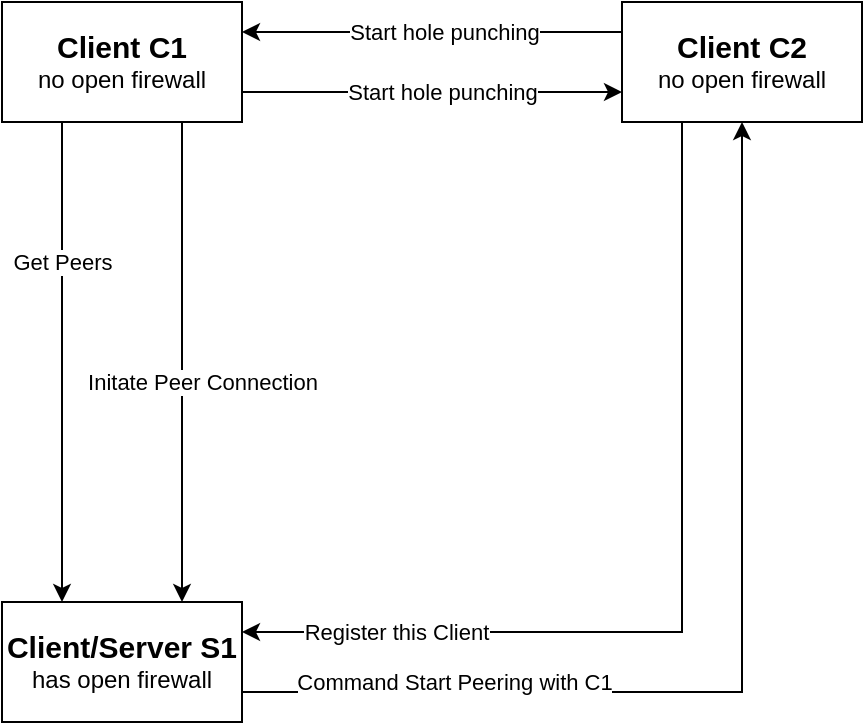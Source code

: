 <mxfile version="21.8.2" type="device">
  <diagram name="Page-1" id="FrH9_e5uz3nB8ci-CIL4">
    <mxGraphModel dx="736" dy="861" grid="1" gridSize="10" guides="1" tooltips="1" connect="1" arrows="1" fold="1" page="1" pageScale="1" pageWidth="850" pageHeight="1100" math="0" shadow="0">
      <root>
        <mxCell id="0" />
        <mxCell id="1" parent="0" />
        <mxCell id="eDG3vzUqsvNLsiBRfYn_-17" style="edgeStyle=orthogonalEdgeStyle;rounded=0;orthogonalLoop=1;jettySize=auto;html=1;exitX=0.25;exitY=1;exitDx=0;exitDy=0;entryX=0.25;entryY=0;entryDx=0;entryDy=0;" edge="1" parent="1" source="eDG3vzUqsvNLsiBRfYn_-3" target="eDG3vzUqsvNLsiBRfYn_-5">
          <mxGeometry relative="1" as="geometry" />
        </mxCell>
        <mxCell id="eDG3vzUqsvNLsiBRfYn_-18" value="Get Peers" style="edgeLabel;html=1;align=center;verticalAlign=middle;resizable=0;points=[];" vertex="1" connectable="0" parent="eDG3vzUqsvNLsiBRfYn_-17">
          <mxGeometry x="0.3" y="-4" relative="1" as="geometry">
            <mxPoint x="4" y="-86" as="offset" />
          </mxGeometry>
        </mxCell>
        <mxCell id="eDG3vzUqsvNLsiBRfYn_-21" style="edgeStyle=orthogonalEdgeStyle;rounded=0;orthogonalLoop=1;jettySize=auto;html=1;exitX=0.75;exitY=1;exitDx=0;exitDy=0;entryX=0.75;entryY=0;entryDx=0;entryDy=0;" edge="1" parent="1" source="eDG3vzUqsvNLsiBRfYn_-3" target="eDG3vzUqsvNLsiBRfYn_-5">
          <mxGeometry relative="1" as="geometry">
            <Array as="points" />
          </mxGeometry>
        </mxCell>
        <mxCell id="eDG3vzUqsvNLsiBRfYn_-22" value="Initate Peer Connection" style="edgeLabel;html=1;align=center;verticalAlign=middle;resizable=0;points=[];" vertex="1" connectable="0" parent="eDG3vzUqsvNLsiBRfYn_-21">
          <mxGeometry x="-0.017" y="-4" relative="1" as="geometry">
            <mxPoint x="14" y="12" as="offset" />
          </mxGeometry>
        </mxCell>
        <mxCell id="eDG3vzUqsvNLsiBRfYn_-29" style="edgeStyle=orthogonalEdgeStyle;rounded=0;orthogonalLoop=1;jettySize=auto;html=1;exitX=1;exitY=0.75;exitDx=0;exitDy=0;entryX=0;entryY=0.75;entryDx=0;entryDy=0;" edge="1" parent="1" source="eDG3vzUqsvNLsiBRfYn_-3" target="eDG3vzUqsvNLsiBRfYn_-4">
          <mxGeometry relative="1" as="geometry" />
        </mxCell>
        <mxCell id="eDG3vzUqsvNLsiBRfYn_-30" value="Start hole punching" style="edgeLabel;html=1;align=center;verticalAlign=middle;resizable=0;points=[];" vertex="1" connectable="0" parent="eDG3vzUqsvNLsiBRfYn_-29">
          <mxGeometry x="0.253" relative="1" as="geometry">
            <mxPoint x="-19" as="offset" />
          </mxGeometry>
        </mxCell>
        <mxCell id="eDG3vzUqsvNLsiBRfYn_-3" value="&lt;font style=&quot;font-size: 15px;&quot;&gt;&lt;b&gt;Client C1&lt;/b&gt;&lt;/font&gt;&lt;br&gt;no open firewall" style="rounded=0;whiteSpace=wrap;html=1;" vertex="1" parent="1">
          <mxGeometry x="120" y="220" width="120" height="60" as="geometry" />
        </mxCell>
        <mxCell id="eDG3vzUqsvNLsiBRfYn_-23" style="edgeStyle=orthogonalEdgeStyle;rounded=0;orthogonalLoop=1;jettySize=auto;html=1;exitX=0.25;exitY=1;exitDx=0;exitDy=0;entryX=1;entryY=0.25;entryDx=0;entryDy=0;" edge="1" parent="1" source="eDG3vzUqsvNLsiBRfYn_-4" target="eDG3vzUqsvNLsiBRfYn_-5">
          <mxGeometry relative="1" as="geometry" />
        </mxCell>
        <mxCell id="eDG3vzUqsvNLsiBRfYn_-24" value="Register this Client" style="edgeLabel;html=1;align=center;verticalAlign=middle;resizable=0;points=[];" vertex="1" connectable="0" parent="eDG3vzUqsvNLsiBRfYn_-23">
          <mxGeometry x="0.676" relative="1" as="geometry">
            <mxPoint as="offset" />
          </mxGeometry>
        </mxCell>
        <mxCell id="eDG3vzUqsvNLsiBRfYn_-27" style="edgeStyle=orthogonalEdgeStyle;rounded=0;orthogonalLoop=1;jettySize=auto;html=1;exitX=0;exitY=0.25;exitDx=0;exitDy=0;entryX=1;entryY=0.25;entryDx=0;entryDy=0;" edge="1" parent="1" source="eDG3vzUqsvNLsiBRfYn_-4" target="eDG3vzUqsvNLsiBRfYn_-3">
          <mxGeometry relative="1" as="geometry" />
        </mxCell>
        <mxCell id="eDG3vzUqsvNLsiBRfYn_-28" value="Start hole punching" style="edgeLabel;html=1;align=center;verticalAlign=middle;resizable=0;points=[];" vertex="1" connectable="0" parent="eDG3vzUqsvNLsiBRfYn_-27">
          <mxGeometry x="-0.063" relative="1" as="geometry">
            <mxPoint as="offset" />
          </mxGeometry>
        </mxCell>
        <mxCell id="eDG3vzUqsvNLsiBRfYn_-4" value="&lt;font style=&quot;font-size: 15px;&quot;&gt;&lt;b&gt;Client C2&lt;/b&gt;&lt;/font&gt;&lt;br&gt;no open firewall" style="rounded=0;whiteSpace=wrap;html=1;" vertex="1" parent="1">
          <mxGeometry x="430" y="220" width="120" height="60" as="geometry" />
        </mxCell>
        <mxCell id="eDG3vzUqsvNLsiBRfYn_-25" style="edgeStyle=orthogonalEdgeStyle;rounded=0;orthogonalLoop=1;jettySize=auto;html=1;exitX=1;exitY=0.75;exitDx=0;exitDy=0;entryX=0.5;entryY=1;entryDx=0;entryDy=0;" edge="1" parent="1" source="eDG3vzUqsvNLsiBRfYn_-5" target="eDG3vzUqsvNLsiBRfYn_-4">
          <mxGeometry relative="1" as="geometry" />
        </mxCell>
        <mxCell id="eDG3vzUqsvNLsiBRfYn_-26" value="Command Start Peering with C1" style="edgeLabel;html=1;align=center;verticalAlign=middle;resizable=0;points=[];" vertex="1" connectable="0" parent="eDG3vzUqsvNLsiBRfYn_-25">
          <mxGeometry x="-0.604" y="5" relative="1" as="geometry">
            <mxPoint as="offset" />
          </mxGeometry>
        </mxCell>
        <mxCell id="eDG3vzUqsvNLsiBRfYn_-5" value="&lt;font style=&quot;font-size: 15px;&quot;&gt;&lt;b&gt;Client/Server S1&lt;/b&gt;&lt;/font&gt;&lt;br&gt;has open firewall" style="rounded=0;whiteSpace=wrap;html=1;" vertex="1" parent="1">
          <mxGeometry x="120" y="520" width="120" height="60" as="geometry" />
        </mxCell>
      </root>
    </mxGraphModel>
  </diagram>
</mxfile>
